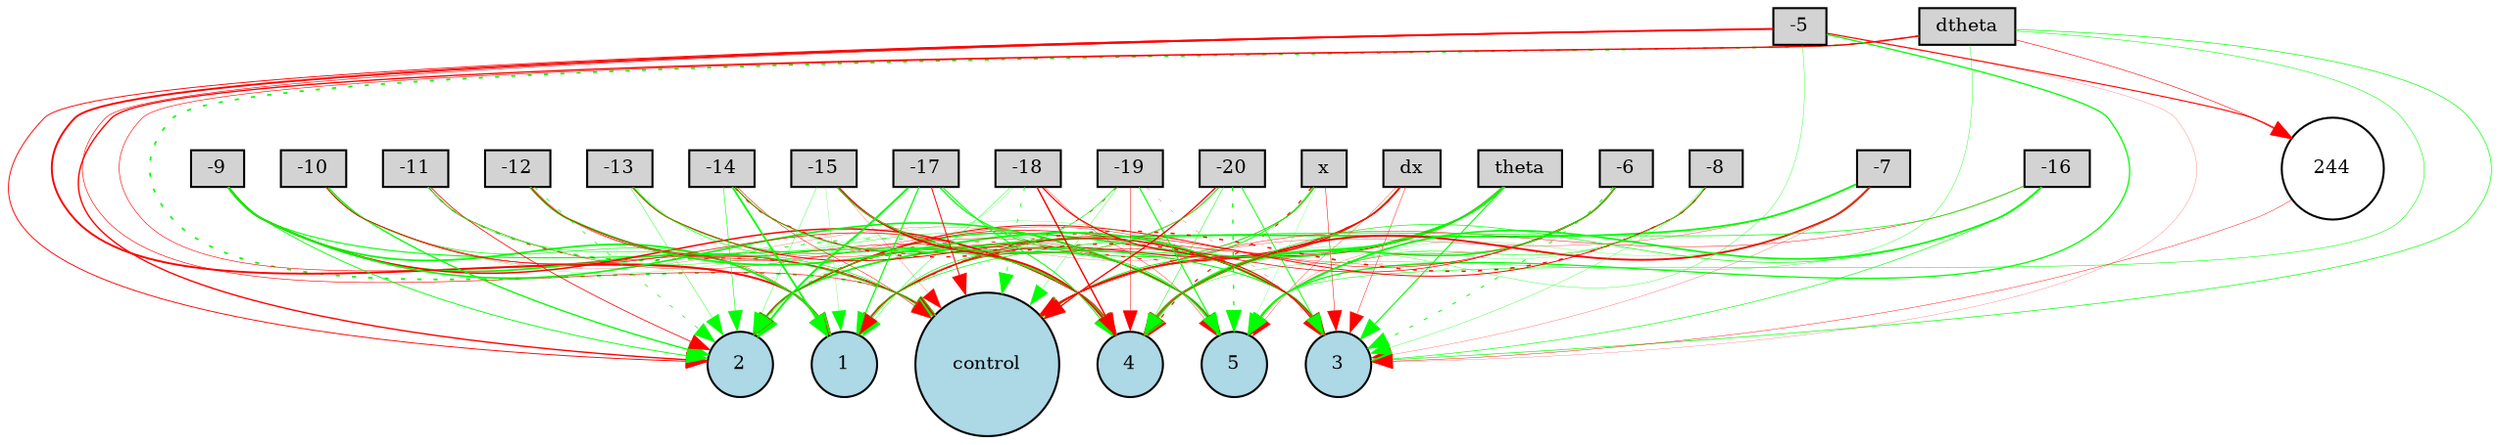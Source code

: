 digraph {
	node [fontsize=9 height=0.2 shape=circle width=0.2]
	x [fillcolor=lightgray shape=box style=filled]
	dx [fillcolor=lightgray shape=box style=filled]
	theta [fillcolor=lightgray shape=box style=filled]
	dtheta [fillcolor=lightgray shape=box style=filled]
	-5 [fillcolor=lightgray shape=box style=filled]
	-6 [fillcolor=lightgray shape=box style=filled]
	-7 [fillcolor=lightgray shape=box style=filled]
	-8 [fillcolor=lightgray shape=box style=filled]
	-9 [fillcolor=lightgray shape=box style=filled]
	-10 [fillcolor=lightgray shape=box style=filled]
	-11 [fillcolor=lightgray shape=box style=filled]
	-12 [fillcolor=lightgray shape=box style=filled]
	-13 [fillcolor=lightgray shape=box style=filled]
	-14 [fillcolor=lightgray shape=box style=filled]
	-15 [fillcolor=lightgray shape=box style=filled]
	-16 [fillcolor=lightgray shape=box style=filled]
	-17 [fillcolor=lightgray shape=box style=filled]
	-18 [fillcolor=lightgray shape=box style=filled]
	-19 [fillcolor=lightgray shape=box style=filled]
	-20 [fillcolor=lightgray shape=box style=filled]
	control [fillcolor=lightblue style=filled]
	1 [fillcolor=lightblue style=filled]
	2 [fillcolor=lightblue style=filled]
	3 [fillcolor=lightblue style=filled]
	4 [fillcolor=lightblue style=filled]
	5 [fillcolor=lightblue style=filled]
	244 [fillcolor=white style=filled]
	x -> control [color=green penwidth=0.4624431942884404 style=solid]
	x -> 1 [color=green penwidth=0.4224133497292708 style=solid]
	x -> 2 [color=red penwidth=0.10368445469763245 style=solid]
	x -> 3 [color=red penwidth=0.24576834660688524 style=solid]
	x -> 4 [color=red penwidth=0.55375134016494 style=dotted]
	x -> 5 [color=green penwidth=0.10816378946232458 style=solid]
	dx -> control [color=red penwidth=0.7381515545331588 style=solid]
	dx -> 1 [color=red penwidth=0.5357769736940354 style=solid]
	dx -> 2 [color=red penwidth=0.3985525884100092 style=dotted]
	dx -> 3 [color=red penwidth=0.20895663582806445 style=solid]
	dx -> 4 [color=green penwidth=0.10558122876702376 style=solid]
	dx -> 5 [color=red penwidth=0.1591370933481807 style=solid]
	theta -> control [color=red penwidth=0.5024322831031769 style=solid]
	theta -> 1 [color=red penwidth=0.27862784937634477 style=solid]
	theta -> 2 [color=green penwidth=0.6764059290651053 style=solid]
	theta -> 3 [color=green penwidth=0.5386908373381787 style=solid]
	theta -> 4 [color=green penwidth=1.0001151786116407 style=solid]
	theta -> 5 [color=red penwidth=0.10532486725476625 style=solid]
	dtheta -> control [color=green penwidth=0.8383771405064656 style=dotted]
	dtheta -> 1 [color=red penwidth=0.29262093716602755 style=solid]
	dtheta -> 2 [color=red penwidth=0.6676307334448205 style=solid]
	dtheta -> 3 [color=green penwidth=0.33054133998647095 style=solid]
	dtheta -> 4 [color=green penwidth=0.186098466675897 style=solid]
	dtheta -> 5 [color=green penwidth=0.26729378272834214 style=solid]
	-5 -> control [color=red penwidth=0.29903372168754083 style=solid]
	-5 -> 1 [color=red penwidth=0.9333824622917036 style=solid]
	-5 -> 2 [color=red penwidth=0.44822587442924666 style=solid]
	-5 -> 3 [color=red penwidth=0.10069531280521571 style=solid]
	-5 -> 4 [color=green penwidth=0.17136766739416356 style=solid]
	-5 -> 5 [color=green penwidth=0.6225372803316828 style=solid]
	-6 -> control [color=red penwidth=0.16356113921205212 style=solid]
	-6 -> 1 [color=red penwidth=0.28118124406671324 style=solid]
	-6 -> 2 [color=red penwidth=0.35433289009296987 style=solid]
	-6 -> 3 [color=green penwidth=0.4614758594392412 style=dotted]
	-6 -> 4 [color=green penwidth=0.7507564669715553 style=solid]
	-6 -> 5 [color=red penwidth=0.17381916409610865 style=solid]
	-7 -> control [color=red penwidth=0.158078750027031 style=solid]
	-7 -> 2 [color=green penwidth=0.8893445372030184 style=solid]
	-7 -> 3 [color=red penwidth=0.12275317529342619 style=solid]
	-7 -> 4 [color=red penwidth=0.9157337245343257 style=solid]
	-7 -> 5 [color=green penwidth=0.117268798596794 style=solid]
	-8 -> control [color=green penwidth=0.160102184549246 style=dotted]
	-8 -> 1 [color=red penwidth=0.704808681597737 style=dotted]
	-8 -> 2 [color=red penwidth=0.47367068959526937 style=solid]
	-8 -> 3 [color=green penwidth=0.16258025801731246 style=solid]
	-8 -> 4 [color=green penwidth=0.12676805877603137 style=solid]
	-8 -> 5 [color=green penwidth=0.26644855153399105 style=solid]
	-9 -> control [color=green penwidth=0.8199012753056215 style=solid]
	-9 -> 1 [color=green penwidth=0.844994698906701 style=solid]
	-9 -> 2 [color=green penwidth=0.4299731119842538 style=solid]
	-9 -> 3 [color=green penwidth=0.5322635581137493 style=solid]
	-9 -> 4 [color=red penwidth=0.7223455259284584 style=solid]
	-9 -> 5 [color=green penwidth=0.7959500486139176 style=solid]
	-10 -> control [color=red penwidth=0.2883262017662126 style=solid]
	-10 -> 1 [color=green penwidth=0.3245799025106505 style=solid]
	-10 -> 2 [color=green penwidth=0.648689703411908 style=solid]
	-10 -> 3 [color=green penwidth=0.11230109608429517 style=solid]
	-10 -> 4 [color=red penwidth=0.35762063131284516 style=solid]
	-10 -> 5 [color=red penwidth=0.11342292809675923 style=solid]
	-11 -> control [color=red penwidth=0.47570662151298726 style=dotted]
	-11 -> 1 [color=green penwidth=0.2699856175681096 style=solid]
	-11 -> 2 [color=red penwidth=0.37359031123065134 style=solid]
	-11 -> 3 [color=red penwidth=0.19857833998772617 style=solid]
	-11 -> 4 [color=green penwidth=0.4692963562723873 style=dotted]
	-11 -> 5 [color=green penwidth=0.20769703341774165 style=solid]
	-12 -> control [color=red penwidth=0.30964082653850344 style=solid]
	-12 -> 1 [color=red penwidth=0.17372296359303147 style=solid]
	-12 -> 2 [color=green penwidth=0.34301267458307716 style=dotted]
	-12 -> 3 [color=green penwidth=0.911566916415541 style=solid]
	-12 -> 4 [color=red penwidth=0.28303595690605454 style=solid]
	-12 -> 5 [color=red penwidth=0.20722421349725872 style=solid]
	-13 -> control [color=green penwidth=0.295554778653622 style=solid]
	-13 -> 1 [color=green penwidth=0.130166562064436 style=dotted]
	-13 -> 2 [color=green penwidth=0.19570885153654843 style=solid]
	-13 -> 3 [color=red penwidth=0.4967789279708025 style=solid]
	-13 -> 4 [color=green penwidth=0.5010237353454208 style=solid]
	-13 -> 5 [color=red penwidth=0.18872714959096032 style=solid]
	-14 -> control [color=red penwidth=0.24451185598347325 style=solid]
	-14 -> 1 [color=green penwidth=0.8736218672813756 style=solid]
	-14 -> 2 [color=green penwidth=0.2721881737677304 style=solid]
	-14 -> 3 [color=red penwidth=0.705876797355458 style=dotted]
	-14 -> 4 [color=green penwidth=0.5723066035422432 style=solid]
	-14 -> 5 [color=red penwidth=0.24887539352533108 style=solid]
	-15 -> control [color=red penwidth=0.11214538070951684 style=solid]
	-15 -> 1 [color=green penwidth=0.11506662892153362 style=solid]
	-15 -> 2 [color=green penwidth=0.17342831669014486 style=solid]
	-15 -> 3 [color=red penwidth=0.270535498189558 style=solid]
	-15 -> 4 [color=red penwidth=0.9297642071895931 style=solid]
	-15 -> 5 [color=green penwidth=0.42072215447534245 style=solid]
	-16 -> control [color=red penwidth=0.23166448860816555 style=solid]
	-16 -> 1 [color=green penwidth=0.3554837451210502 style=solid]
	-16 -> 3 [color=green penwidth=0.3051729709964127 style=solid]
	-16 -> 4 [color=green penwidth=0.33339964430848623 style=solid]
	-16 -> 5 [color=green penwidth=0.832720864752421 style=solid]
	-17 -> control [color=red penwidth=0.46896541287944293 style=solid]
	-17 -> 1 [color=green penwidth=0.5842744462691558 style=solid]
	-17 -> 2 [color=green penwidth=0.9430629344334731 style=solid]
	-17 -> 3 [color=green penwidth=0.38075065719181533 style=solid]
	-17 -> 4 [color=green penwidth=0.4831082501477518 style=solid]
	-17 -> 5 [color=green penwidth=0.35340250655455563 style=solid]
	-18 -> control [color=green penwidth=0.3702957916674354 style=dotted]
	-18 -> 1 [color=green penwidth=0.20080958751574796 style=solid]
	-18 -> 2 [color=green penwidth=0.10853599911308123 style=solid]
	-18 -> 3 [color=red penwidth=0.6025614474553286 style=solid]
	-18 -> 4 [color=red penwidth=0.6982585440360329 style=solid]
	-18 -> 5 [color=red penwidth=0.17854107119540155 style=solid]
	-19 -> control [color=green penwidth=0.16447842582562683 style=solid]
	-19 -> 1 [color=green penwidth=0.3375225669942825 style=solid]
	-19 -> 2 [color=red penwidth=0.3185911548148975 style=dotted]
	-19 -> 3 [color=red penwidth=0.13002773802071996 style=dotted]
	-19 -> 4 [color=red penwidth=0.2332805624754156 style=solid]
	-19 -> 5 [color=green penwidth=0.5434383687864621 style=solid]
	-20 -> control [color=red penwidth=0.6506971638249868 style=solid]
	-20 -> 1 [color=red penwidth=0.1805420160002923 style=solid]
	-20 -> 2 [color=green penwidth=0.3404308572082858 style=solid]
	-20 -> 3 [color=green penwidth=0.43805624615426697 style=solid]
	-20 -> 4 [color=green penwidth=0.24555196831057488 style=solid]
	-20 -> 5 [color=green penwidth=0.6255497012154342 style=dotted]
	-5 -> 244 [color=red penwidth=0.5408045123278536 style=solid]
	244 -> 3 [color=red penwidth=0.21220873130988566 style=solid]
	dtheta -> 244 [color=red penwidth=0.28784955559948755 style=solid]
}
